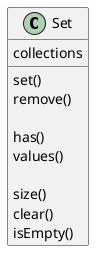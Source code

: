 @startuml
'https://plantuml.com/class-diagram
class Set {
collections

set()
remove()

has()
values()

size()
clear()
isEmpty()
}
@enduml
